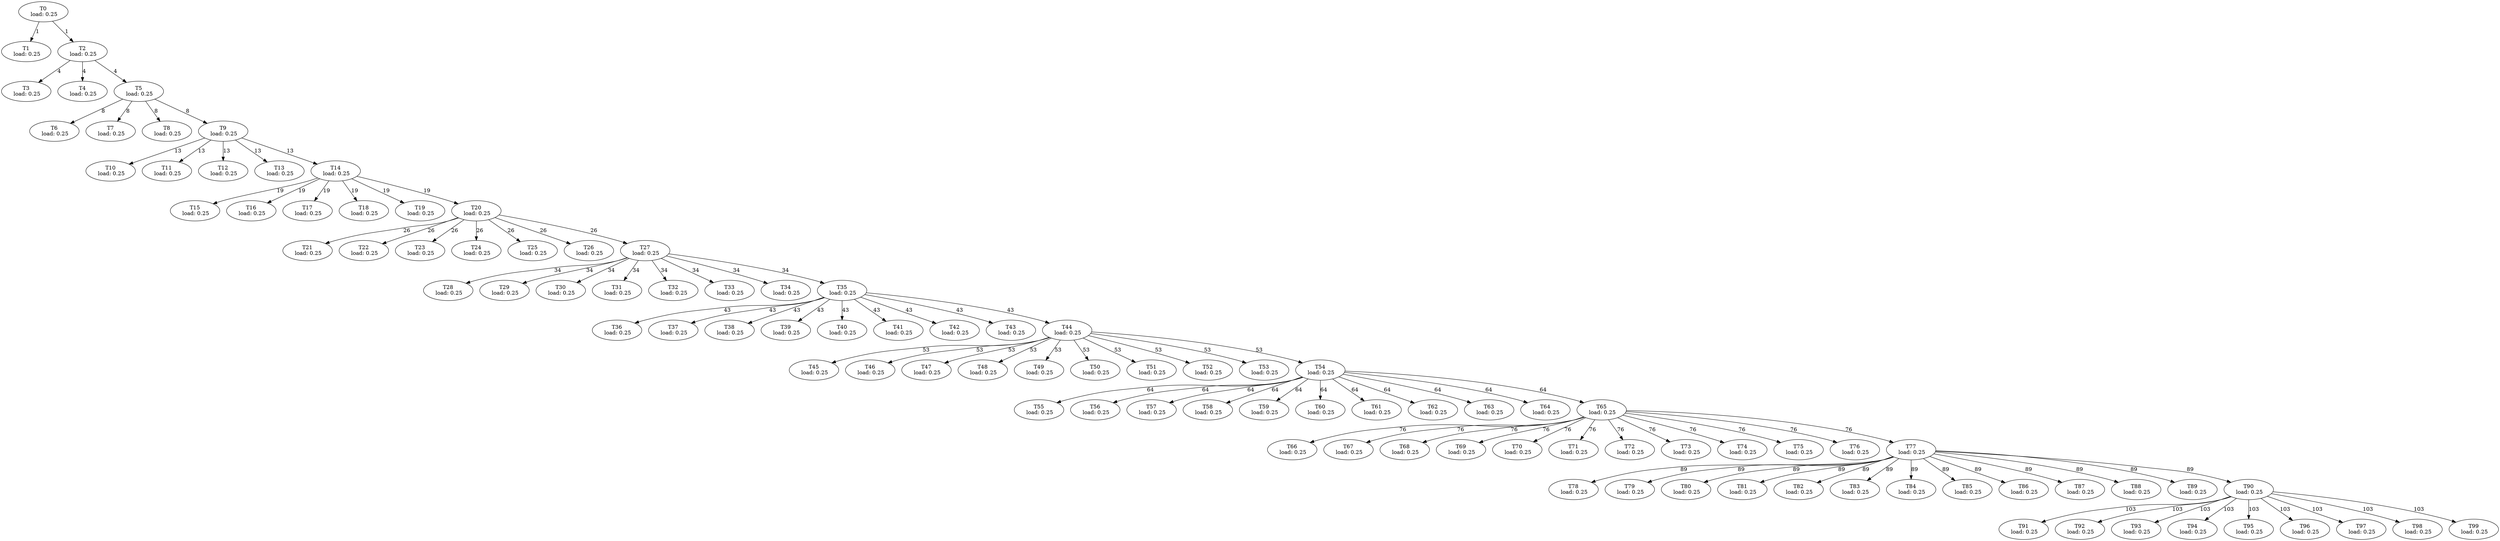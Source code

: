 digraph taskgraph {
	T0 [label= "T0\n load: 0.25"];
	T1 [label= "T1\n load: 0.25"];
	T0 -> T1[label=1];
	T2 [label= "T2\n load: 0.25"];
	T0 -> T2[label=1];
	T3 [label= "T3\n load: 0.25"];
	T2 -> T3[label=4];
	T4 [label= "T4\n load: 0.25"];
	T2 -> T4[label=4];
	T5 [label= "T5\n load: 0.25"];
	T2 -> T5[label=4];
	T6 [label= "T6\n load: 0.25"];
	T5 -> T6[label=8];
	T7 [label= "T7\n load: 0.25"];
	T5 -> T7[label=8];
	T8 [label= "T8\n load: 0.25"];
	T5 -> T8[label=8];
	T9 [label= "T9\n load: 0.25"];
	T5 -> T9[label=8];
	T10 [label= "T10\n load: 0.25"];
	T9 -> T10[label=13];
	T11 [label= "T11\n load: 0.25"];
	T9 -> T11[label=13];
	T12 [label= "T12\n load: 0.25"];
	T9 -> T12[label=13];
	T13 [label= "T13\n load: 0.25"];
	T9 -> T13[label=13];
	T14 [label= "T14\n load: 0.25"];
	T9 -> T14[label=13];
	T15 [label= "T15\n load: 0.25"];
	T14 -> T15[label=19];
	T16 [label= "T16\n load: 0.25"];
	T14 -> T16[label=19];
	T17 [label= "T17\n load: 0.25"];
	T14 -> T17[label=19];
	T18 [label= "T18\n load: 0.25"];
	T14 -> T18[label=19];
	T19 [label= "T19\n load: 0.25"];
	T14 -> T19[label=19];
	T20 [label= "T20\n load: 0.25"];
	T14 -> T20[label=19];
	T21 [label= "T21\n load: 0.25"];
	T20 -> T21[label=26];
	T22 [label= "T22\n load: 0.25"];
	T20 -> T22[label=26];
	T23 [label= "T23\n load: 0.25"];
	T20 -> T23[label=26];
	T24 [label= "T24\n load: 0.25"];
	T20 -> T24[label=26];
	T25 [label= "T25\n load: 0.25"];
	T20 -> T25[label=26];
	T26 [label= "T26\n load: 0.25"];
	T20 -> T26[label=26];
	T27 [label= "T27\n load: 0.25"];
	T20 -> T27[label=26];
	T28 [label= "T28\n load: 0.25"];
	T27 -> T28[label=34];
	T29 [label= "T29\n load: 0.25"];
	T27 -> T29[label=34];
	T30 [label= "T30\n load: 0.25"];
	T27 -> T30[label=34];
	T31 [label= "T31\n load: 0.25"];
	T27 -> T31[label=34];
	T32 [label= "T32\n load: 0.25"];
	T27 -> T32[label=34];
	T33 [label= "T33\n load: 0.25"];
	T27 -> T33[label=34];
	T34 [label= "T34\n load: 0.25"];
	T27 -> T34[label=34];
	T35 [label= "T35\n load: 0.25"];
	T27 -> T35[label=34];
	T36 [label= "T36\n load: 0.25"];
	T35 -> T36[label=43];
	T37 [label= "T37\n load: 0.25"];
	T35 -> T37[label=43];
	T38 [label= "T38\n load: 0.25"];
	T35 -> T38[label=43];
	T39 [label= "T39\n load: 0.25"];
	T35 -> T39[label=43];
	T40 [label= "T40\n load: 0.25"];
	T35 -> T40[label=43];
	T41 [label= "T41\n load: 0.25"];
	T35 -> T41[label=43];
	T42 [label= "T42\n load: 0.25"];
	T35 -> T42[label=43];
	T43 [label= "T43\n load: 0.25"];
	T35 -> T43[label=43];
	T44 [label= "T44\n load: 0.25"];
	T35 -> T44[label=43];
	T45 [label= "T45\n load: 0.25"];
	T44 -> T45[label=53];
	T46 [label= "T46\n load: 0.25"];
	T44 -> T46[label=53];
	T47 [label= "T47\n load: 0.25"];
	T44 -> T47[label=53];
	T48 [label= "T48\n load: 0.25"];
	T44 -> T48[label=53];
	T49 [label= "T49\n load: 0.25"];
	T44 -> T49[label=53];
	T50 [label= "T50\n load: 0.25"];
	T44 -> T50[label=53];
	T51 [label= "T51\n load: 0.25"];
	T44 -> T51[label=53];
	T52 [label= "T52\n load: 0.25"];
	T44 -> T52[label=53];
	T53 [label= "T53\n load: 0.25"];
	T44 -> T53[label=53];
	T54 [label= "T54\n load: 0.25"];
	T44 -> T54[label=53];
	T55 [label= "T55\n load: 0.25"];
	T54 -> T55[label=64];
	T56 [label= "T56\n load: 0.25"];
	T54 -> T56[label=64];
	T57 [label= "T57\n load: 0.25"];
	T54 -> T57[label=64];
	T58 [label= "T58\n load: 0.25"];
	T54 -> T58[label=64];
	T59 [label= "T59\n load: 0.25"];
	T54 -> T59[label=64];
	T60 [label= "T60\n load: 0.25"];
	T54 -> T60[label=64];
	T61 [label= "T61\n load: 0.25"];
	T54 -> T61[label=64];
	T62 [label= "T62\n load: 0.25"];
	T54 -> T62[label=64];
	T63 [label= "T63\n load: 0.25"];
	T54 -> T63[label=64];
	T64 [label= "T64\n load: 0.25"];
	T54 -> T64[label=64];
	T65 [label= "T65\n load: 0.25"];
	T54 -> T65[label=64];
	T66 [label= "T66\n load: 0.25"];
	T65 -> T66[label=76];
	T67 [label= "T67\n load: 0.25"];
	T65 -> T67[label=76];
	T68 [label= "T68\n load: 0.25"];
	T65 -> T68[label=76];
	T69 [label= "T69\n load: 0.25"];
	T65 -> T69[label=76];
	T70 [label= "T70\n load: 0.25"];
	T65 -> T70[label=76];
	T71 [label= "T71\n load: 0.25"];
	T65 -> T71[label=76];
	T72 [label= "T72\n load: 0.25"];
	T65 -> T72[label=76];
	T73 [label= "T73\n load: 0.25"];
	T65 -> T73[label=76];
	T74 [label= "T74\n load: 0.25"];
	T65 -> T74[label=76];
	T75 [label= "T75\n load: 0.25"];
	T65 -> T75[label=76];
	T76 [label= "T76\n load: 0.25"];
	T65 -> T76[label=76];
	T77 [label= "T77\n load: 0.25"];
	T65 -> T77[label=76];
	T78 [label= "T78\n load: 0.25"];
	T77 -> T78[label=89];
	T79 [label= "T79\n load: 0.25"];
	T77 -> T79[label=89];
	T80 [label= "T80\n load: 0.25"];
	T77 -> T80[label=89];
	T81 [label= "T81\n load: 0.25"];
	T77 -> T81[label=89];
	T82 [label= "T82\n load: 0.25"];
	T77 -> T82[label=89];
	T83 [label= "T83\n load: 0.25"];
	T77 -> T83[label=89];
	T84 [label= "T84\n load: 0.25"];
	T77 -> T84[label=89];
	T85 [label= "T85\n load: 0.25"];
	T77 -> T85[label=89];
	T86 [label= "T86\n load: 0.25"];
	T77 -> T86[label=89];
	T87 [label= "T87\n load: 0.25"];
	T77 -> T87[label=89];
	T88 [label= "T88\n load: 0.25"];
	T77 -> T88[label=89];
	T89 [label= "T89\n load: 0.25"];
	T77 -> T89[label=89];
	T90 [label= "T90\n load: 0.25"];
	T77 -> T90[label=89];
	T91 [label= "T91\n load: 0.25"];
	T90 -> T91[label=103];
	T92 [label= "T92\n load: 0.25"];
	T90 -> T92[label=103];
	T93 [label= "T93\n load: 0.25"];
	T90 -> T93[label=103];
	T94 [label= "T94\n load: 0.25"];
	T90 -> T94[label=103];
	T95 [label= "T95\n load: 0.25"];
	T90 -> T95[label=103];
	T96 [label= "T96\n load: 0.25"];
	T90 -> T96[label=103];
	T97 [label= "T97\n load: 0.25"];
	T90 -> T97[label=103];
	T98 [label= "T98\n load: 0.25"];
	T90 -> T98[label=103];
	T99 [label= "T99\n load: 0.25"];
	T90 -> T99[label=103];
}